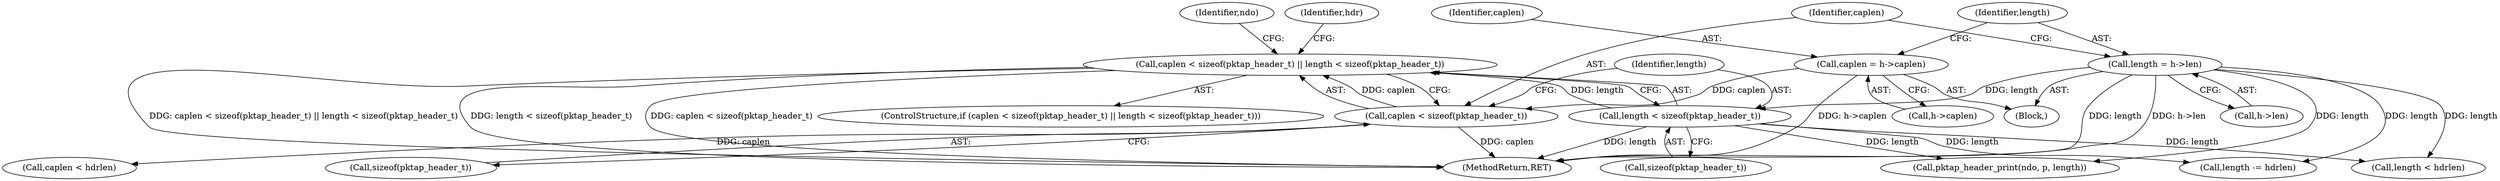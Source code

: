 digraph "0_tcpdump_ca336198e8bebccc18502de27672fdbd6eb34856@API" {
"1000125" [label="(Call,caplen < sizeof(pktap_header_t) || length < sizeof(pktap_header_t))"];
"1000126" [label="(Call,caplen < sizeof(pktap_header_t))"];
"1000110" [label="(Call,caplen = h->caplen)"];
"1000130" [label="(Call,length < sizeof(pktap_header_t))"];
"1000116" [label="(Call,length = h->len)"];
"1000195" [label="(Call,length -= hdrlen)"];
"1000142" [label="(Identifier,hdr)"];
"1000117" [label="(Identifier,length)"];
"1000105" [label="(Block,)"];
"1000110" [label="(Call,caplen = h->caplen)"];
"1000118" [label="(Call,h->len)"];
"1000177" [label="(Call,length < hdrlen)"];
"1000111" [label="(Identifier,caplen)"];
"1000174" [label="(Call,caplen < hdrlen)"];
"1000112" [label="(Call,h->caplen)"];
"1000131" [label="(Identifier,length)"];
"1000276" [label="(MethodReturn,RET)"];
"1000128" [label="(Call,sizeof(pktap_header_t))"];
"1000126" [label="(Call,caplen < sizeof(pktap_header_t))"];
"1000132" [label="(Call,sizeof(pktap_header_t))"];
"1000125" [label="(Call,caplen < sizeof(pktap_header_t) || length < sizeof(pktap_header_t))"];
"1000116" [label="(Call,length = h->len)"];
"1000137" [label="(Identifier,ndo)"];
"1000127" [label="(Identifier,caplen)"];
"1000191" [label="(Call,pktap_header_print(ndo, p, length))"];
"1000130" [label="(Call,length < sizeof(pktap_header_t))"];
"1000124" [label="(ControlStructure,if (caplen < sizeof(pktap_header_t) || length < sizeof(pktap_header_t)))"];
"1000125" -> "1000124"  [label="AST: "];
"1000125" -> "1000126"  [label="CFG: "];
"1000125" -> "1000130"  [label="CFG: "];
"1000126" -> "1000125"  [label="AST: "];
"1000130" -> "1000125"  [label="AST: "];
"1000137" -> "1000125"  [label="CFG: "];
"1000142" -> "1000125"  [label="CFG: "];
"1000125" -> "1000276"  [label="DDG: length < sizeof(pktap_header_t)"];
"1000125" -> "1000276"  [label="DDG: caplen < sizeof(pktap_header_t)"];
"1000125" -> "1000276"  [label="DDG: caplen < sizeof(pktap_header_t) || length < sizeof(pktap_header_t)"];
"1000126" -> "1000125"  [label="DDG: caplen"];
"1000130" -> "1000125"  [label="DDG: length"];
"1000126" -> "1000128"  [label="CFG: "];
"1000127" -> "1000126"  [label="AST: "];
"1000128" -> "1000126"  [label="AST: "];
"1000131" -> "1000126"  [label="CFG: "];
"1000126" -> "1000276"  [label="DDG: caplen"];
"1000110" -> "1000126"  [label="DDG: caplen"];
"1000126" -> "1000174"  [label="DDG: caplen"];
"1000110" -> "1000105"  [label="AST: "];
"1000110" -> "1000112"  [label="CFG: "];
"1000111" -> "1000110"  [label="AST: "];
"1000112" -> "1000110"  [label="AST: "];
"1000117" -> "1000110"  [label="CFG: "];
"1000110" -> "1000276"  [label="DDG: h->caplen"];
"1000130" -> "1000132"  [label="CFG: "];
"1000131" -> "1000130"  [label="AST: "];
"1000132" -> "1000130"  [label="AST: "];
"1000130" -> "1000276"  [label="DDG: length"];
"1000116" -> "1000130"  [label="DDG: length"];
"1000130" -> "1000177"  [label="DDG: length"];
"1000130" -> "1000191"  [label="DDG: length"];
"1000130" -> "1000195"  [label="DDG: length"];
"1000116" -> "1000105"  [label="AST: "];
"1000116" -> "1000118"  [label="CFG: "];
"1000117" -> "1000116"  [label="AST: "];
"1000118" -> "1000116"  [label="AST: "];
"1000127" -> "1000116"  [label="CFG: "];
"1000116" -> "1000276"  [label="DDG: length"];
"1000116" -> "1000276"  [label="DDG: h->len"];
"1000116" -> "1000177"  [label="DDG: length"];
"1000116" -> "1000191"  [label="DDG: length"];
"1000116" -> "1000195"  [label="DDG: length"];
}
